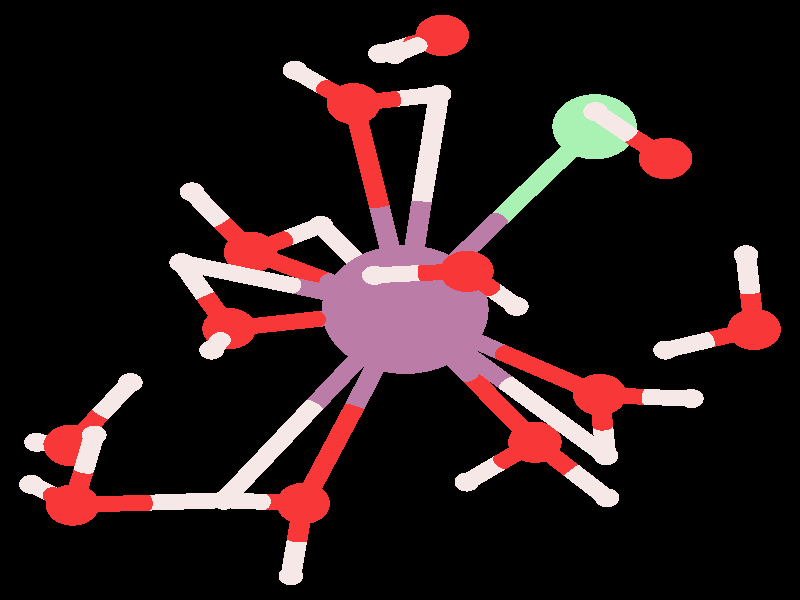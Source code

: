#include "colors.inc"
#include "finish.inc"

global_settings {assumed_gamma 1 max_trace_level 6}
background {color White transmit 1.0}
camera {orthographic angle 0
  right -7.77*x up 7.55*y
  direction 50.00*z
  location <0,0,50.00> look_at <0,0,0>}


light_source {<  2.00,   3.00,  40.00> color White
  area_light <0.70, 0, 0>, <0, 0.70, 0>, 3, 3
  adaptive 1 jitter}
// no fog
#declare simple = finish {phong 0.7}
#declare pale = finish {ambient 0.5 diffuse 0.85 roughness 0.001 specular 0.200 }
#declare intermediate = finish {ambient 0.3 diffuse 0.6 specular 0.1 roughness 0.04}
#declare vmd = finish {ambient 0.0 diffuse 0.65 phong 0.1 phong_size 40.0 specular 0.5 }
#declare jmol = finish {ambient 0.2 diffuse 0.6 specular 1 roughness 0.001 metallic}
#declare ase2 = finish {ambient 0.05 brilliance 3 diffuse 0.6 metallic specular 0.7 roughness 0.04 reflection 0.15}
#declare ase3 = finish {ambient 0.15 brilliance 2 diffuse 0.6 metallic specular 1.0 roughness 0.001 reflection 0.0}
#declare glass = finish {ambient 0.05 diffuse 0.3 specular 1.0 roughness 0.001}
#declare glass2 = finish {ambient 0.01 diffuse 0.3 specular 1.0 reflection 0.25 roughness 0.001}
#declare Rcell = 0.050;
#declare Rbond = 0.100;

#macro atom(LOC, R, COL, TRANS, FIN)
  sphere{LOC, R texture{pigment{color COL transmit TRANS} finish{FIN}}}
#end
#macro constrain(LOC, R, COL, TRANS FIN)
union{torus{R, Rcell rotate 45*z texture{pigment{color COL transmit TRANS} finish{FIN}}}
     torus{R, Rcell rotate -45*z texture{pigment{color COL transmit TRANS} finish{FIN}}}
     translate LOC}
#end

// no cell vertices
atom(< -3.20,  -1.83,  -6.63>, 0.26, rgb <0.94, 0.04, 0.04>, 0.0, jmol) // #0
atom(< -2.62,  -1.04,  -6.51>, 0.12, rgb <0.91, 0.81, 0.79>, 0.0, jmol) // #1
atom(< -3.53,  -1.79,  -7.52>, 0.12, rgb <0.91, 0.81, 0.79>, 0.0, jmol) // #2
atom(< -0.45,   2.47,  -3.33>, 0.26, rgb <0.94, 0.04, 0.04>, 0.0, jmol) // #3
atom(< -1.02,   2.89,  -3.95>, 0.12, rgb <0.91, 0.81, 0.79>, 0.0, jmol) // #4
atom(<  0.38,   2.59,  -3.81>, 0.12, rgb <0.91, 0.81, 0.79>, 0.0, jmol) // #5
atom(<  0.41,   3.33,  -0.84>, 0.26, rgb <0.94, 0.04, 0.04>, 0.0, jmol) // #6
atom(< -0.19,   3.10,  -1.60>, 0.12, rgb <0.91, 0.81, 0.79>, 0.0, jmol) // #7
atom(< -0.05,   3.09,  -0.02>, 0.12, rgb <0.91, 0.81, 0.79>, 0.0, jmol) // #8
atom(< -1.45,   0.60,  -5.92>, 0.26, rgb <0.94, 0.04, 0.04>, 0.0, jmol) // #9
atom(< -0.77,   0.94,  -6.61>, 0.12, rgb <0.91, 0.81, 0.79>, 0.0, jmol) // #10
atom(< -2.02,   1.36,  -5.80>, 0.12, rgb <0.91, 0.81, 0.79>, 0.0, jmol) // #11
atom(<  1.31,  -1.79,  -5.62>, 0.26, rgb <0.94, 0.04, 0.04>, 0.0, jmol) // #12
atom(<  2.01,  -2.49,  -5.60>, 0.12, rgb <0.91, 0.81, 0.79>, 0.0, jmol) // #13
atom(<  0.65,  -2.29,  -6.21>, 0.12, rgb <0.91, 0.81, 0.79>, 0.0, jmol) // #14
atom(< -1.66,  -0.36,  -1.52>, 0.26, rgb <0.94, 0.04, 0.04>, 0.0, jmol) // #15
atom(< -1.83,  -0.63,  -0.57>, 0.12, rgb <0.91, 0.81, 0.79>, 0.0, jmol) // #16
atom(< -2.12,   0.47,  -1.57>, 0.12, rgb <0.91, 0.81, 0.79>, 0.0, jmol) // #17
atom(<  0.65,   0.36,   0.00>, 0.26, rgb <0.94, 0.04, 0.04>, 0.0, jmol) // #18
atom(<  1.13,  -0.08,  -0.68>, 0.12, rgb <0.91, 0.81, 0.79>, 0.0, jmol) // #19
atom(< -0.25,   0.31,  -0.28>, 0.12, rgb <0.91, 0.81, 0.79>, 0.0, jmol) // #20
atom(< -0.94,  -2.56,  -3.54>, 0.26, rgb <0.94, 0.04, 0.04>, 0.0, jmol) // #21
atom(< -1.71,  -2.52,  -2.87>, 0.12, rgb <0.91, 0.81, 0.79>, 0.0, jmol) // #22
atom(< -1.06,  -3.47,  -3.81>, 0.12, rgb <0.91, 0.81, 0.79>, 0.0, jmol) // #23
atom(<  1.94,  -1.19,  -2.15>, 0.26, rgb <0.94, 0.04, 0.04>, 0.0, jmol) // #24
atom(<  2.83,  -1.24,  -1.85>, 0.12, rgb <0.91, 0.81, 0.79>, 0.0, jmol) // #25
atom(<  2.00,  -1.96,  -2.79>, 0.12, rgb <0.91, 0.81, 0.79>, 0.0, jmol) // #26
atom(<  3.44,  -0.37,  -6.41>, 0.26, rgb <0.94, 0.04, 0.04>, 0.0, jmol) // #27
atom(<  3.36,   0.57,  -6.17>, 0.12, rgb <0.91, 0.81, 0.79>, 0.0, jmol) // #28
atom(<  2.58,  -0.63,  -6.02>, 0.12, rgb <0.91, 0.81, 0.79>, 0.0, jmol) // #29
atom(< -3.18,  -2.58,  -2.26>, 0.26, rgb <0.94, 0.04, 0.04>, 0.0, jmol) // #30
atom(< -2.97,  -1.70,  -1.86>, 0.12, rgb <0.91, 0.81, 0.79>, 0.0, jmol) // #31
atom(< -3.58,  -2.32,  -3.12>, 0.12, rgb <0.91, 0.81, 0.79>, 0.0, jmol) // #32
atom(<  2.58,   1.78,  -1.86>, 0.26, rgb <0.94, 0.04, 0.04>, 0.0, jmol) // #33
atom(<  1.90,   2.37,  -1.53>, 0.12, rgb <0.91, 0.81, 0.79>, 0.0, jmol) // #34
atom(<  2.54,   1.91,  -2.84>, 0.12, rgb <0.91, 0.81, 0.79>, 0.0, jmol) // #35
atom(<  0.05,  -0.12,  -3.79>, 0.81, rgb <0.50, 0.20, 0.39>, 0.0, jmol) // #36
atom(<  1.89,   2.18,  -5.20>, 0.41, rgb <0.40, 0.89, 0.45>, 0.0, jmol) // #37
cylinder {< -3.20,  -1.83,  -6.63>, < -2.91,  -1.44,  -6.57>, Rbond texture{pigment {color rgb <0.94, 0.04, 0.04> transmit 0.0} finish{jmol}}}
cylinder {< -2.62,  -1.04,  -6.51>, < -2.91,  -1.44,  -6.57>, Rbond texture{pigment {color rgb <0.91, 0.81, 0.79> transmit 0.0} finish{jmol}}}
cylinder {< -3.20,  -1.83,  -6.63>, < -3.37,  -1.81,  -7.08>, Rbond texture{pigment {color rgb <0.94, 0.04, 0.04> transmit 0.0} finish{jmol}}}
cylinder {< -3.53,  -1.79,  -7.52>, < -3.37,  -1.81,  -7.08>, Rbond texture{pigment {color rgb <0.91, 0.81, 0.79> transmit 0.0} finish{jmol}}}
cylinder {< -0.45,   2.47,  -3.33>, < -0.74,   2.68,  -3.64>, Rbond texture{pigment {color rgb <0.94, 0.04, 0.04> transmit 0.0} finish{jmol}}}
cylinder {< -1.02,   2.89,  -3.95>, < -0.74,   2.68,  -3.64>, Rbond texture{pigment {color rgb <0.91, 0.81, 0.79> transmit 0.0} finish{jmol}}}
cylinder {< -0.45,   2.47,  -3.33>, < -0.20,   1.18,  -3.56>, Rbond texture{pigment {color rgb <0.94, 0.04, 0.04> transmit 0.0} finish{jmol}}}
cylinder {<  0.05,  -0.12,  -3.79>, < -0.20,   1.18,  -3.56>, Rbond texture{pigment {color rgb <0.50, 0.20, 0.39> transmit 0.0} finish{jmol}}}
cylinder {< -0.45,   2.47,  -3.33>, < -0.04,   2.53,  -3.57>, Rbond texture{pigment {color rgb <0.94, 0.04, 0.04> transmit 0.0} finish{jmol}}}
cylinder {<  0.38,   2.59,  -3.81>, < -0.04,   2.53,  -3.57>, Rbond texture{pigment {color rgb <0.91, 0.81, 0.79> transmit 0.0} finish{jmol}}}
cylinder {<  0.38,   2.59,  -3.81>, <  0.21,   1.24,  -3.80>, Rbond texture{pigment {color rgb <0.91, 0.81, 0.79> transmit 0.0} finish{jmol}}}
cylinder {<  0.05,  -0.12,  -3.79>, <  0.21,   1.24,  -3.80>, Rbond texture{pigment {color rgb <0.50, 0.20, 0.39> transmit 0.0} finish{jmol}}}
cylinder {<  0.41,   3.33,  -0.84>, <  0.11,   3.22,  -1.22>, Rbond texture{pigment {color rgb <0.94, 0.04, 0.04> transmit 0.0} finish{jmol}}}
cylinder {< -0.19,   3.10,  -1.60>, <  0.11,   3.22,  -1.22>, Rbond texture{pigment {color rgb <0.91, 0.81, 0.79> transmit 0.0} finish{jmol}}}
cylinder {<  0.41,   3.33,  -0.84>, <  0.18,   3.21,  -0.43>, Rbond texture{pigment {color rgb <0.94, 0.04, 0.04> transmit 0.0} finish{jmol}}}
cylinder {< -0.05,   3.09,  -0.02>, <  0.18,   3.21,  -0.43>, Rbond texture{pigment {color rgb <0.91, 0.81, 0.79> transmit 0.0} finish{jmol}}}
cylinder {< -1.45,   0.60,  -5.92>, < -1.73,   0.98,  -5.86>, Rbond texture{pigment {color rgb <0.94, 0.04, 0.04> transmit 0.0} finish{jmol}}}
cylinder {< -2.02,   1.36,  -5.80>, < -1.73,   0.98,  -5.86>, Rbond texture{pigment {color rgb <0.91, 0.81, 0.79> transmit 0.0} finish{jmol}}}
cylinder {< -1.45,   0.60,  -5.92>, < -1.11,   0.77,  -6.26>, Rbond texture{pigment {color rgb <0.94, 0.04, 0.04> transmit 0.0} finish{jmol}}}
cylinder {< -0.77,   0.94,  -6.61>, < -1.11,   0.77,  -6.26>, Rbond texture{pigment {color rgb <0.91, 0.81, 0.79> transmit 0.0} finish{jmol}}}
cylinder {< -1.45,   0.60,  -5.92>, < -0.70,   0.24,  -4.85>, Rbond texture{pigment {color rgb <0.94, 0.04, 0.04> transmit 0.0} finish{jmol}}}
cylinder {<  0.05,  -0.12,  -3.79>, < -0.70,   0.24,  -4.85>, Rbond texture{pigment {color rgb <0.50, 0.20, 0.39> transmit 0.0} finish{jmol}}}
cylinder {< -0.77,   0.94,  -6.61>, < -0.36,   0.41,  -5.20>, Rbond texture{pigment {color rgb <0.91, 0.81, 0.79> transmit 0.0} finish{jmol}}}
cylinder {<  0.05,  -0.12,  -3.79>, < -0.36,   0.41,  -5.20>, Rbond texture{pigment {color rgb <0.50, 0.20, 0.39> transmit 0.0} finish{jmol}}}
cylinder {<  1.31,  -1.79,  -5.62>, <  0.68,  -0.95,  -4.71>, Rbond texture{pigment {color rgb <0.94, 0.04, 0.04> transmit 0.0} finish{jmol}}}
cylinder {<  0.05,  -0.12,  -3.79>, <  0.68,  -0.95,  -4.71>, Rbond texture{pigment {color rgb <0.50, 0.20, 0.39> transmit 0.0} finish{jmol}}}
cylinder {<  1.31,  -1.79,  -5.62>, <  0.98,  -2.04,  -5.92>, Rbond texture{pigment {color rgb <0.94, 0.04, 0.04> transmit 0.0} finish{jmol}}}
cylinder {<  0.65,  -2.29,  -6.21>, <  0.98,  -2.04,  -5.92>, Rbond texture{pigment {color rgb <0.91, 0.81, 0.79> transmit 0.0} finish{jmol}}}
cylinder {<  1.31,  -1.79,  -5.62>, <  1.66,  -2.14,  -5.61>, Rbond texture{pigment {color rgb <0.94, 0.04, 0.04> transmit 0.0} finish{jmol}}}
cylinder {<  2.01,  -2.49,  -5.60>, <  1.66,  -2.14,  -5.61>, Rbond texture{pigment {color rgb <0.91, 0.81, 0.79> transmit 0.0} finish{jmol}}}
cylinder {< -1.66,  -0.36,  -1.52>, < -0.80,  -0.24,  -2.65>, Rbond texture{pigment {color rgb <0.94, 0.04, 0.04> transmit 0.0} finish{jmol}}}
cylinder {<  0.05,  -0.12,  -3.79>, < -0.80,  -0.24,  -2.65>, Rbond texture{pigment {color rgb <0.50, 0.20, 0.39> transmit 0.0} finish{jmol}}}
cylinder {< -1.66,  -0.36,  -1.52>, < -1.74,  -0.50,  -1.05>, Rbond texture{pigment {color rgb <0.94, 0.04, 0.04> transmit 0.0} finish{jmol}}}
cylinder {< -1.83,  -0.63,  -0.57>, < -1.74,  -0.50,  -1.05>, Rbond texture{pigment {color rgb <0.91, 0.81, 0.79> transmit 0.0} finish{jmol}}}
cylinder {< -1.66,  -0.36,  -1.52>, < -1.89,   0.05,  -1.55>, Rbond texture{pigment {color rgb <0.94, 0.04, 0.04> transmit 0.0} finish{jmol}}}
cylinder {< -2.12,   0.47,  -1.57>, < -1.89,   0.05,  -1.55>, Rbond texture{pigment {color rgb <0.91, 0.81, 0.79> transmit 0.0} finish{jmol}}}
cylinder {< -2.12,   0.47,  -1.57>, < -1.03,   0.18,  -2.68>, Rbond texture{pigment {color rgb <0.91, 0.81, 0.79> transmit 0.0} finish{jmol}}}
cylinder {<  0.05,  -0.12,  -3.79>, < -1.03,   0.18,  -2.68>, Rbond texture{pigment {color rgb <0.50, 0.20, 0.39> transmit 0.0} finish{jmol}}}
cylinder {<  0.65,   0.36,   0.00>, <  0.20,   0.34,  -0.14>, Rbond texture{pigment {color rgb <0.94, 0.04, 0.04> transmit 0.0} finish{jmol}}}
cylinder {< -0.25,   0.31,  -0.28>, <  0.20,   0.34,  -0.14>, Rbond texture{pigment {color rgb <0.91, 0.81, 0.79> transmit 0.0} finish{jmol}}}
cylinder {<  0.65,   0.36,   0.00>, <  0.89,   0.14,  -0.34>, Rbond texture{pigment {color rgb <0.94, 0.04, 0.04> transmit 0.0} finish{jmol}}}
cylinder {<  1.13,  -0.08,  -0.68>, <  0.89,   0.14,  -0.34>, Rbond texture{pigment {color rgb <0.91, 0.81, 0.79> transmit 0.0} finish{jmol}}}
cylinder {< -0.94,  -2.56,  -3.54>, < -1.00,  -3.02,  -3.68>, Rbond texture{pigment {color rgb <0.94, 0.04, 0.04> transmit 0.0} finish{jmol}}}
cylinder {< -1.06,  -3.47,  -3.81>, < -1.00,  -3.02,  -3.68>, Rbond texture{pigment {color rgb <0.91, 0.81, 0.79> transmit 0.0} finish{jmol}}}
cylinder {< -0.94,  -2.56,  -3.54>, < -0.44,  -1.34,  -3.66>, Rbond texture{pigment {color rgb <0.94, 0.04, 0.04> transmit 0.0} finish{jmol}}}
cylinder {<  0.05,  -0.12,  -3.79>, < -0.44,  -1.34,  -3.66>, Rbond texture{pigment {color rgb <0.50, 0.20, 0.39> transmit 0.0} finish{jmol}}}
cylinder {< -0.94,  -2.56,  -3.54>, < -1.32,  -2.54,  -3.20>, Rbond texture{pigment {color rgb <0.94, 0.04, 0.04> transmit 0.0} finish{jmol}}}
cylinder {< -1.71,  -2.52,  -2.87>, < -1.32,  -2.54,  -3.20>, Rbond texture{pigment {color rgb <0.91, 0.81, 0.79> transmit 0.0} finish{jmol}}}
cylinder {< -1.71,  -2.52,  -2.87>, < -0.83,  -1.32,  -3.33>, Rbond texture{pigment {color rgb <0.91, 0.81, 0.79> transmit 0.0} finish{jmol}}}
cylinder {<  0.05,  -0.12,  -3.79>, < -0.83,  -1.32,  -3.33>, Rbond texture{pigment {color rgb <0.50, 0.20, 0.39> transmit 0.0} finish{jmol}}}
cylinder {< -1.71,  -2.52,  -2.87>, < -2.44,  -2.55,  -2.56>, Rbond texture{pigment {color rgb <0.91, 0.81, 0.79> transmit 0.0} finish{jmol}}}
cylinder {< -3.18,  -2.58,  -2.26>, < -2.44,  -2.55,  -2.56>, Rbond texture{pigment {color rgb <0.94, 0.04, 0.04> transmit 0.0} finish{jmol}}}
cylinder {<  1.94,  -1.19,  -2.15>, <  0.99,  -0.66,  -2.97>, Rbond texture{pigment {color rgb <0.94, 0.04, 0.04> transmit 0.0} finish{jmol}}}
cylinder {<  0.05,  -0.12,  -3.79>, <  0.99,  -0.66,  -2.97>, Rbond texture{pigment {color rgb <0.50, 0.20, 0.39> transmit 0.0} finish{jmol}}}
cylinder {<  1.94,  -1.19,  -2.15>, <  1.97,  -1.58,  -2.47>, Rbond texture{pigment {color rgb <0.94, 0.04, 0.04> transmit 0.0} finish{jmol}}}
cylinder {<  2.00,  -1.96,  -2.79>, <  1.97,  -1.58,  -2.47>, Rbond texture{pigment {color rgb <0.91, 0.81, 0.79> transmit 0.0} finish{jmol}}}
cylinder {<  1.94,  -1.19,  -2.15>, <  2.38,  -1.22,  -2.00>, Rbond texture{pigment {color rgb <0.94, 0.04, 0.04> transmit 0.0} finish{jmol}}}
cylinder {<  2.83,  -1.24,  -1.85>, <  2.38,  -1.22,  -2.00>, Rbond texture{pigment {color rgb <0.91, 0.81, 0.79> transmit 0.0} finish{jmol}}}
cylinder {<  2.00,  -1.96,  -2.79>, <  1.03,  -1.04,  -3.29>, Rbond texture{pigment {color rgb <0.91, 0.81, 0.79> transmit 0.0} finish{jmol}}}
cylinder {<  0.05,  -0.12,  -3.79>, <  1.03,  -1.04,  -3.29>, Rbond texture{pigment {color rgb <0.50, 0.20, 0.39> transmit 0.0} finish{jmol}}}
cylinder {<  3.44,  -0.37,  -6.41>, <  3.40,   0.10,  -6.29>, Rbond texture{pigment {color rgb <0.94, 0.04, 0.04> transmit 0.0} finish{jmol}}}
cylinder {<  3.36,   0.57,  -6.17>, <  3.40,   0.10,  -6.29>, Rbond texture{pigment {color rgb <0.91, 0.81, 0.79> transmit 0.0} finish{jmol}}}
cylinder {<  3.44,  -0.37,  -6.41>, <  3.01,  -0.50,  -6.21>, Rbond texture{pigment {color rgb <0.94, 0.04, 0.04> transmit 0.0} finish{jmol}}}
cylinder {<  2.58,  -0.63,  -6.02>, <  3.01,  -0.50,  -6.21>, Rbond texture{pigment {color rgb <0.91, 0.81, 0.79> transmit 0.0} finish{jmol}}}
cylinder {< -3.18,  -2.58,  -2.26>, < -3.38,  -2.45,  -2.69>, Rbond texture{pigment {color rgb <0.94, 0.04, 0.04> transmit 0.0} finish{jmol}}}
cylinder {< -3.58,  -2.32,  -3.12>, < -3.38,  -2.45,  -2.69>, Rbond texture{pigment {color rgb <0.91, 0.81, 0.79> transmit 0.0} finish{jmol}}}
cylinder {< -3.18,  -2.58,  -2.26>, < -3.07,  -2.14,  -2.06>, Rbond texture{pigment {color rgb <0.94, 0.04, 0.04> transmit 0.0} finish{jmol}}}
cylinder {< -2.97,  -1.70,  -1.86>, < -3.07,  -2.14,  -2.06>, Rbond texture{pigment {color rgb <0.91, 0.81, 0.79> transmit 0.0} finish{jmol}}}
cylinder {<  2.58,   1.78,  -1.86>, <  2.56,   1.85,  -2.35>, Rbond texture{pigment {color rgb <0.94, 0.04, 0.04> transmit 0.0} finish{jmol}}}
cylinder {<  2.54,   1.91,  -2.84>, <  2.56,   1.85,  -2.35>, Rbond texture{pigment {color rgb <0.91, 0.81, 0.79> transmit 0.0} finish{jmol}}}
cylinder {<  2.58,   1.78,  -1.86>, <  2.24,   2.07,  -1.69>, Rbond texture{pigment {color rgb <0.94, 0.04, 0.04> transmit 0.0} finish{jmol}}}
cylinder {<  1.90,   2.37,  -1.53>, <  2.24,   2.07,  -1.69>, Rbond texture{pigment {color rgb <0.91, 0.81, 0.79> transmit 0.0} finish{jmol}}}
cylinder {<  0.05,  -0.12,  -3.79>, <  0.97,   1.03,  -4.49>, Rbond texture{pigment {color rgb <0.50, 0.20, 0.39> transmit 0.0} finish{jmol}}}
cylinder {<  1.89,   2.18,  -5.20>, <  0.97,   1.03,  -4.49>, Rbond texture{pigment {color rgb <0.40, 0.89, 0.45> transmit 0.0} finish{jmol}}}
// no constraints
